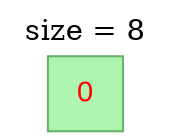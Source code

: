 digraph "sv-0" {
labelloc="t"label="size = 8"node [fontname="Arial", fontcolor=red, shape=circle, style=filled, color="#66B268", fillcolor="#AFF4AF" ];
edge [color = "#0070BF"];
2129789493 [label="0" , shape=square];
}
